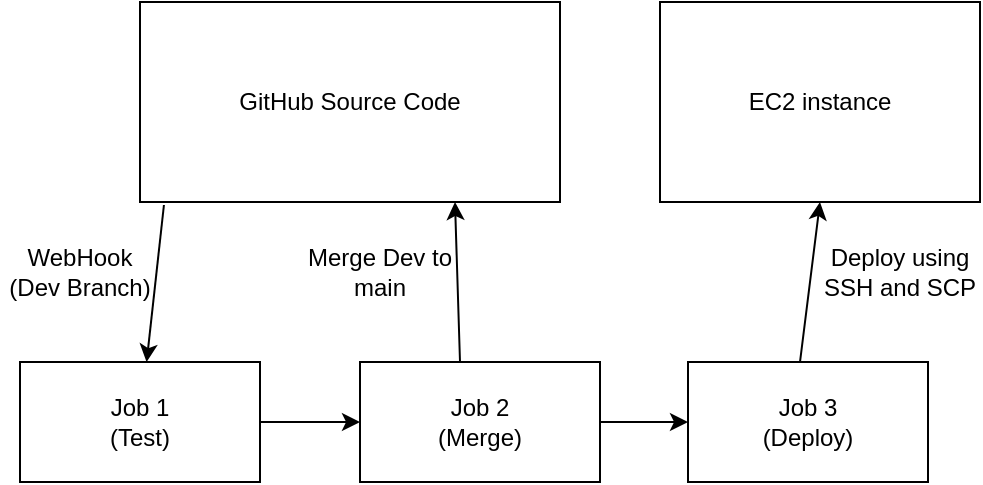 <mxfile version="22.1.18" type="device">
  <diagram name="Page-1" id="QNH4o04PL5-HqtvnA-03">
    <mxGraphModel dx="819" dy="422" grid="1" gridSize="10" guides="1" tooltips="1" connect="1" arrows="1" fold="1" page="1" pageScale="1" pageWidth="827" pageHeight="1169" math="0" shadow="0">
      <root>
        <mxCell id="0" />
        <mxCell id="1" parent="0" />
        <mxCell id="ZZo59XZzb_M29vdtCwKX-1" value="Job 1&lt;br&gt;(Test)" style="rounded=0;whiteSpace=wrap;html=1;" vertex="1" parent="1">
          <mxGeometry x="80" y="210" width="120" height="60" as="geometry" />
        </mxCell>
        <mxCell id="ZZo59XZzb_M29vdtCwKX-2" value="GitHub Source Code" style="rounded=0;whiteSpace=wrap;html=1;" vertex="1" parent="1">
          <mxGeometry x="140" y="30" width="210" height="100" as="geometry" />
        </mxCell>
        <mxCell id="ZZo59XZzb_M29vdtCwKX-3" value="" style="endArrow=classic;html=1;rounded=0;exitX=0.057;exitY=1.015;exitDx=0;exitDy=0;exitPerimeter=0;" edge="1" parent="1" source="ZZo59XZzb_M29vdtCwKX-2" target="ZZo59XZzb_M29vdtCwKX-1">
          <mxGeometry width="50" height="50" relative="1" as="geometry">
            <mxPoint x="150" y="210" as="sourcePoint" />
            <mxPoint x="160" y="208" as="targetPoint" />
          </mxGeometry>
        </mxCell>
        <mxCell id="ZZo59XZzb_M29vdtCwKX-4" value="WebHook&lt;br&gt;(Dev Branch)" style="text;html=1;strokeColor=none;fillColor=none;align=center;verticalAlign=middle;whiteSpace=wrap;rounded=0;" vertex="1" parent="1">
          <mxGeometry x="70" y="150" width="80" height="30" as="geometry" />
        </mxCell>
        <mxCell id="ZZo59XZzb_M29vdtCwKX-5" value="Job 2&lt;br&gt;(Merge)" style="rounded=0;whiteSpace=wrap;html=1;" vertex="1" parent="1">
          <mxGeometry x="250" y="210" width="120" height="60" as="geometry" />
        </mxCell>
        <mxCell id="ZZo59XZzb_M29vdtCwKX-6" value="" style="endArrow=classic;html=1;rounded=0;entryX=0;entryY=0.5;entryDx=0;entryDy=0;" edge="1" parent="1" target="ZZo59XZzb_M29vdtCwKX-5">
          <mxGeometry width="50" height="50" relative="1" as="geometry">
            <mxPoint x="200" y="240" as="sourcePoint" />
            <mxPoint x="250" y="190" as="targetPoint" />
          </mxGeometry>
        </mxCell>
        <mxCell id="ZZo59XZzb_M29vdtCwKX-7" value="" style="endArrow=classic;html=1;rounded=0;entryX=0.75;entryY=1;entryDx=0;entryDy=0;" edge="1" parent="1" target="ZZo59XZzb_M29vdtCwKX-2">
          <mxGeometry width="50" height="50" relative="1" as="geometry">
            <mxPoint x="300" y="210" as="sourcePoint" />
            <mxPoint x="300" y="160" as="targetPoint" />
          </mxGeometry>
        </mxCell>
        <mxCell id="ZZo59XZzb_M29vdtCwKX-8" value="Job 3&lt;br&gt;(Deploy)" style="rounded=0;whiteSpace=wrap;html=1;" vertex="1" parent="1">
          <mxGeometry x="414" y="210" width="120" height="60" as="geometry" />
        </mxCell>
        <mxCell id="ZZo59XZzb_M29vdtCwKX-9" value="" style="endArrow=classic;html=1;rounded=0;entryX=0;entryY=0.5;entryDx=0;entryDy=0;" edge="1" parent="1" target="ZZo59XZzb_M29vdtCwKX-8">
          <mxGeometry width="50" height="50" relative="1" as="geometry">
            <mxPoint x="370" y="240" as="sourcePoint" />
            <mxPoint x="420" y="190" as="targetPoint" />
          </mxGeometry>
        </mxCell>
        <mxCell id="ZZo59XZzb_M29vdtCwKX-11" value="Merge Dev to main" style="text;html=1;strokeColor=none;fillColor=none;align=center;verticalAlign=middle;whiteSpace=wrap;rounded=0;" vertex="1" parent="1">
          <mxGeometry x="220" y="150" width="80" height="30" as="geometry" />
        </mxCell>
        <mxCell id="ZZo59XZzb_M29vdtCwKX-12" value="EC2 instance" style="rounded=0;whiteSpace=wrap;html=1;" vertex="1" parent="1">
          <mxGeometry x="400" y="30" width="160" height="100" as="geometry" />
        </mxCell>
        <mxCell id="ZZo59XZzb_M29vdtCwKX-13" value="" style="endArrow=classic;html=1;rounded=0;entryX=0.5;entryY=1;entryDx=0;entryDy=0;" edge="1" parent="1" target="ZZo59XZzb_M29vdtCwKX-12">
          <mxGeometry width="50" height="50" relative="1" as="geometry">
            <mxPoint x="470" y="210" as="sourcePoint" />
            <mxPoint x="520" y="160" as="targetPoint" />
          </mxGeometry>
        </mxCell>
        <mxCell id="ZZo59XZzb_M29vdtCwKX-14" value="Deploy using SSH and SCP" style="text;html=1;strokeColor=none;fillColor=none;align=center;verticalAlign=middle;whiteSpace=wrap;rounded=0;" vertex="1" parent="1">
          <mxGeometry x="480" y="150" width="80" height="30" as="geometry" />
        </mxCell>
      </root>
    </mxGraphModel>
  </diagram>
</mxfile>
